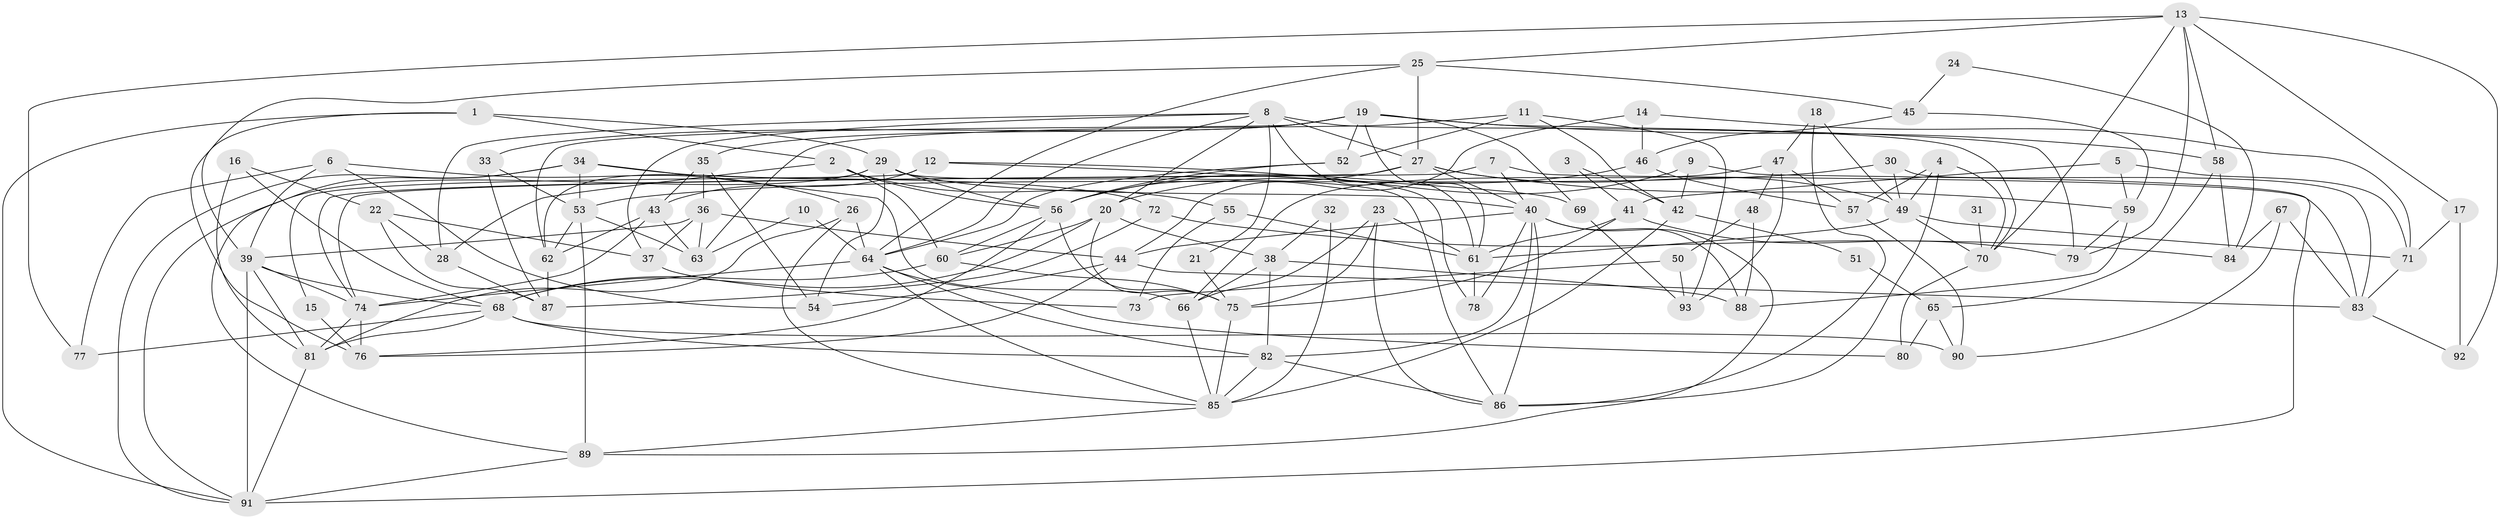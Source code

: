 // original degree distribution, {4: 0.25757575757575757, 3: 0.3106060606060606, 5: 0.23484848484848486, 2: 0.09848484848484848, 9: 0.015151515151515152, 7: 0.015151515151515152, 6: 0.06060606060606061, 8: 0.007575757575757576}
// Generated by graph-tools (version 1.1) at 2025/37/03/04/25 23:37:01]
// undirected, 93 vertices, 213 edges
graph export_dot {
  node [color=gray90,style=filled];
  1;
  2;
  3;
  4;
  5;
  6;
  7;
  8;
  9;
  10;
  11;
  12;
  13;
  14;
  15;
  16;
  17;
  18;
  19;
  20;
  21;
  22;
  23;
  24;
  25;
  26;
  27;
  28;
  29;
  30;
  31;
  32;
  33;
  34;
  35;
  36;
  37;
  38;
  39;
  40;
  41;
  42;
  43;
  44;
  45;
  46;
  47;
  48;
  49;
  50;
  51;
  52;
  53;
  54;
  55;
  56;
  57;
  58;
  59;
  60;
  61;
  62;
  63;
  64;
  65;
  66;
  67;
  68;
  69;
  70;
  71;
  72;
  73;
  74;
  75;
  76;
  77;
  78;
  79;
  80;
  81;
  82;
  83;
  84;
  85;
  86;
  87;
  88;
  89;
  90;
  91;
  92;
  93;
  1 -- 2 [weight=1.0];
  1 -- 29 [weight=1.0];
  1 -- 76 [weight=1.0];
  1 -- 91 [weight=1.0];
  2 -- 28 [weight=1.0];
  2 -- 55 [weight=1.0];
  2 -- 56 [weight=1.0];
  2 -- 60 [weight=1.0];
  3 -- 41 [weight=1.0];
  3 -- 42 [weight=1.0];
  4 -- 49 [weight=1.0];
  4 -- 57 [weight=1.0];
  4 -- 70 [weight=1.0];
  4 -- 86 [weight=1.0];
  5 -- 41 [weight=1.0];
  5 -- 59 [weight=1.0];
  5 -- 71 [weight=1.0];
  6 -- 26 [weight=1.0];
  6 -- 39 [weight=1.0];
  6 -- 54 [weight=1.0];
  6 -- 77 [weight=1.0];
  7 -- 40 [weight=1.0];
  7 -- 74 [weight=1.0];
  7 -- 83 [weight=1.0];
  8 -- 20 [weight=1.0];
  8 -- 21 [weight=1.0];
  8 -- 27 [weight=2.0];
  8 -- 28 [weight=1.0];
  8 -- 37 [weight=1.0];
  8 -- 61 [weight=1.0];
  8 -- 64 [weight=1.0];
  8 -- 70 [weight=1.0];
  9 -- 20 [weight=1.0];
  9 -- 42 [weight=1.0];
  9 -- 91 [weight=1.0];
  10 -- 63 [weight=1.0];
  10 -- 64 [weight=1.0];
  11 -- 42 [weight=1.0];
  11 -- 52 [weight=1.0];
  11 -- 63 [weight=1.0];
  11 -- 93 [weight=1.0];
  12 -- 15 [weight=1.0];
  12 -- 43 [weight=1.0];
  12 -- 69 [weight=1.0];
  12 -- 78 [weight=1.0];
  13 -- 17 [weight=1.0];
  13 -- 25 [weight=1.0];
  13 -- 58 [weight=1.0];
  13 -- 70 [weight=1.0];
  13 -- 77 [weight=1.0];
  13 -- 79 [weight=1.0];
  13 -- 92 [weight=1.0];
  14 -- 44 [weight=1.0];
  14 -- 46 [weight=1.0];
  14 -- 71 [weight=1.0];
  15 -- 76 [weight=1.0];
  16 -- 22 [weight=1.0];
  16 -- 68 [weight=1.0];
  16 -- 81 [weight=1.0];
  17 -- 71 [weight=1.0];
  17 -- 92 [weight=1.0];
  18 -- 47 [weight=1.0];
  18 -- 49 [weight=1.0];
  18 -- 86 [weight=1.0];
  19 -- 33 [weight=1.0];
  19 -- 35 [weight=2.0];
  19 -- 52 [weight=1.0];
  19 -- 58 [weight=2.0];
  19 -- 61 [weight=1.0];
  19 -- 62 [weight=1.0];
  19 -- 69 [weight=1.0];
  19 -- 79 [weight=1.0];
  20 -- 38 [weight=1.0];
  20 -- 60 [weight=1.0];
  20 -- 68 [weight=2.0];
  20 -- 75 [weight=1.0];
  21 -- 75 [weight=1.0];
  22 -- 28 [weight=1.0];
  22 -- 37 [weight=1.0];
  22 -- 87 [weight=1.0];
  23 -- 61 [weight=1.0];
  23 -- 66 [weight=1.0];
  23 -- 75 [weight=1.0];
  23 -- 86 [weight=1.0];
  24 -- 45 [weight=1.0];
  24 -- 84 [weight=1.0];
  25 -- 27 [weight=1.0];
  25 -- 39 [weight=1.0];
  25 -- 45 [weight=1.0];
  25 -- 64 [weight=1.0];
  26 -- 64 [weight=2.0];
  26 -- 81 [weight=1.0];
  26 -- 85 [weight=1.0];
  27 -- 40 [weight=1.0];
  27 -- 49 [weight=1.0];
  27 -- 56 [weight=1.0];
  27 -- 59 [weight=1.0];
  27 -- 74 [weight=1.0];
  28 -- 87 [weight=1.0];
  29 -- 40 [weight=1.0];
  29 -- 54 [weight=1.0];
  29 -- 56 [weight=1.0];
  29 -- 62 [weight=1.0];
  29 -- 86 [weight=1.0];
  29 -- 91 [weight=1.0];
  30 -- 49 [weight=1.0];
  30 -- 53 [weight=1.0];
  30 -- 83 [weight=1.0];
  31 -- 70 [weight=2.0];
  32 -- 38 [weight=1.0];
  32 -- 85 [weight=1.0];
  33 -- 53 [weight=1.0];
  33 -- 87 [weight=1.0];
  34 -- 53 [weight=1.0];
  34 -- 66 [weight=1.0];
  34 -- 72 [weight=1.0];
  34 -- 89 [weight=1.0];
  34 -- 91 [weight=1.0];
  35 -- 36 [weight=1.0];
  35 -- 43 [weight=1.0];
  35 -- 54 [weight=1.0];
  36 -- 37 [weight=1.0];
  36 -- 39 [weight=1.0];
  36 -- 44 [weight=1.0];
  36 -- 63 [weight=1.0];
  37 -- 73 [weight=1.0];
  38 -- 66 [weight=1.0];
  38 -- 82 [weight=1.0];
  38 -- 88 [weight=2.0];
  39 -- 68 [weight=1.0];
  39 -- 74 [weight=1.0];
  39 -- 81 [weight=1.0];
  39 -- 91 [weight=1.0];
  40 -- 44 [weight=1.0];
  40 -- 78 [weight=1.0];
  40 -- 82 [weight=1.0];
  40 -- 86 [weight=1.0];
  40 -- 88 [weight=1.0];
  40 -- 89 [weight=1.0];
  41 -- 61 [weight=1.0];
  41 -- 75 [weight=1.0];
  41 -- 79 [weight=1.0];
  42 -- 51 [weight=1.0];
  42 -- 85 [weight=1.0];
  43 -- 62 [weight=1.0];
  43 -- 63 [weight=1.0];
  43 -- 74 [weight=1.0];
  44 -- 54 [weight=1.0];
  44 -- 76 [weight=1.0];
  44 -- 83 [weight=1.0];
  45 -- 46 [weight=1.0];
  45 -- 59 [weight=1.0];
  46 -- 56 [weight=1.0];
  46 -- 57 [weight=1.0];
  47 -- 48 [weight=1.0];
  47 -- 57 [weight=1.0];
  47 -- 66 [weight=1.0];
  47 -- 93 [weight=1.0];
  48 -- 50 [weight=1.0];
  48 -- 88 [weight=1.0];
  49 -- 61 [weight=1.0];
  49 -- 70 [weight=1.0];
  49 -- 71 [weight=1.0];
  50 -- 73 [weight=1.0];
  50 -- 93 [weight=1.0];
  51 -- 65 [weight=1.0];
  52 -- 56 [weight=1.0];
  52 -- 64 [weight=1.0];
  53 -- 62 [weight=1.0];
  53 -- 63 [weight=1.0];
  53 -- 89 [weight=1.0];
  55 -- 61 [weight=1.0];
  55 -- 73 [weight=1.0];
  56 -- 60 [weight=1.0];
  56 -- 75 [weight=1.0];
  56 -- 76 [weight=1.0];
  57 -- 90 [weight=1.0];
  58 -- 65 [weight=1.0];
  58 -- 84 [weight=1.0];
  59 -- 79 [weight=1.0];
  59 -- 88 [weight=1.0];
  60 -- 68 [weight=1.0];
  60 -- 75 [weight=1.0];
  61 -- 78 [weight=1.0];
  62 -- 87 [weight=1.0];
  64 -- 74 [weight=1.0];
  64 -- 80 [weight=1.0];
  64 -- 82 [weight=1.0];
  64 -- 85 [weight=1.0];
  65 -- 80 [weight=1.0];
  65 -- 90 [weight=1.0];
  66 -- 85 [weight=1.0];
  67 -- 83 [weight=1.0];
  67 -- 84 [weight=1.0];
  67 -- 90 [weight=1.0];
  68 -- 77 [weight=1.0];
  68 -- 81 [weight=1.0];
  68 -- 82 [weight=1.0];
  68 -- 90 [weight=1.0];
  69 -- 93 [weight=1.0];
  70 -- 80 [weight=1.0];
  71 -- 83 [weight=1.0];
  72 -- 84 [weight=1.0];
  72 -- 87 [weight=1.0];
  74 -- 76 [weight=1.0];
  74 -- 81 [weight=1.0];
  75 -- 85 [weight=1.0];
  81 -- 91 [weight=1.0];
  82 -- 85 [weight=1.0];
  82 -- 86 [weight=1.0];
  83 -- 92 [weight=1.0];
  85 -- 89 [weight=1.0];
  89 -- 91 [weight=1.0];
}
